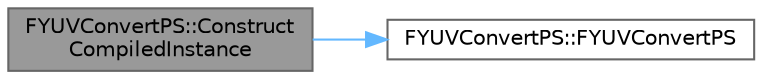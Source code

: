 digraph "FYUVConvertPS::ConstructCompiledInstance"
{
 // INTERACTIVE_SVG=YES
 // LATEX_PDF_SIZE
  bgcolor="transparent";
  edge [fontname=Helvetica,fontsize=10,labelfontname=Helvetica,labelfontsize=10];
  node [fontname=Helvetica,fontsize=10,shape=box,height=0.2,width=0.4];
  rankdir="LR";
  Node1 [id="Node000001",label="FYUVConvertPS::Construct\lCompiledInstance",height=0.2,width=0.4,color="gray40", fillcolor="grey60", style="filled", fontcolor="black",tooltip=" "];
  Node1 -> Node2 [id="edge1_Node000001_Node000002",color="steelblue1",style="solid",tooltip=" "];
  Node2 [id="Node000002",label="FYUVConvertPS::FYUVConvertPS",height=0.2,width=0.4,color="grey40", fillcolor="white", style="filled",URL="$d1/dbf/classFYUVConvertPS.html#a1dc8b2c5fb6d1f39cfdf8f9fd32b155a",tooltip=" "];
}

